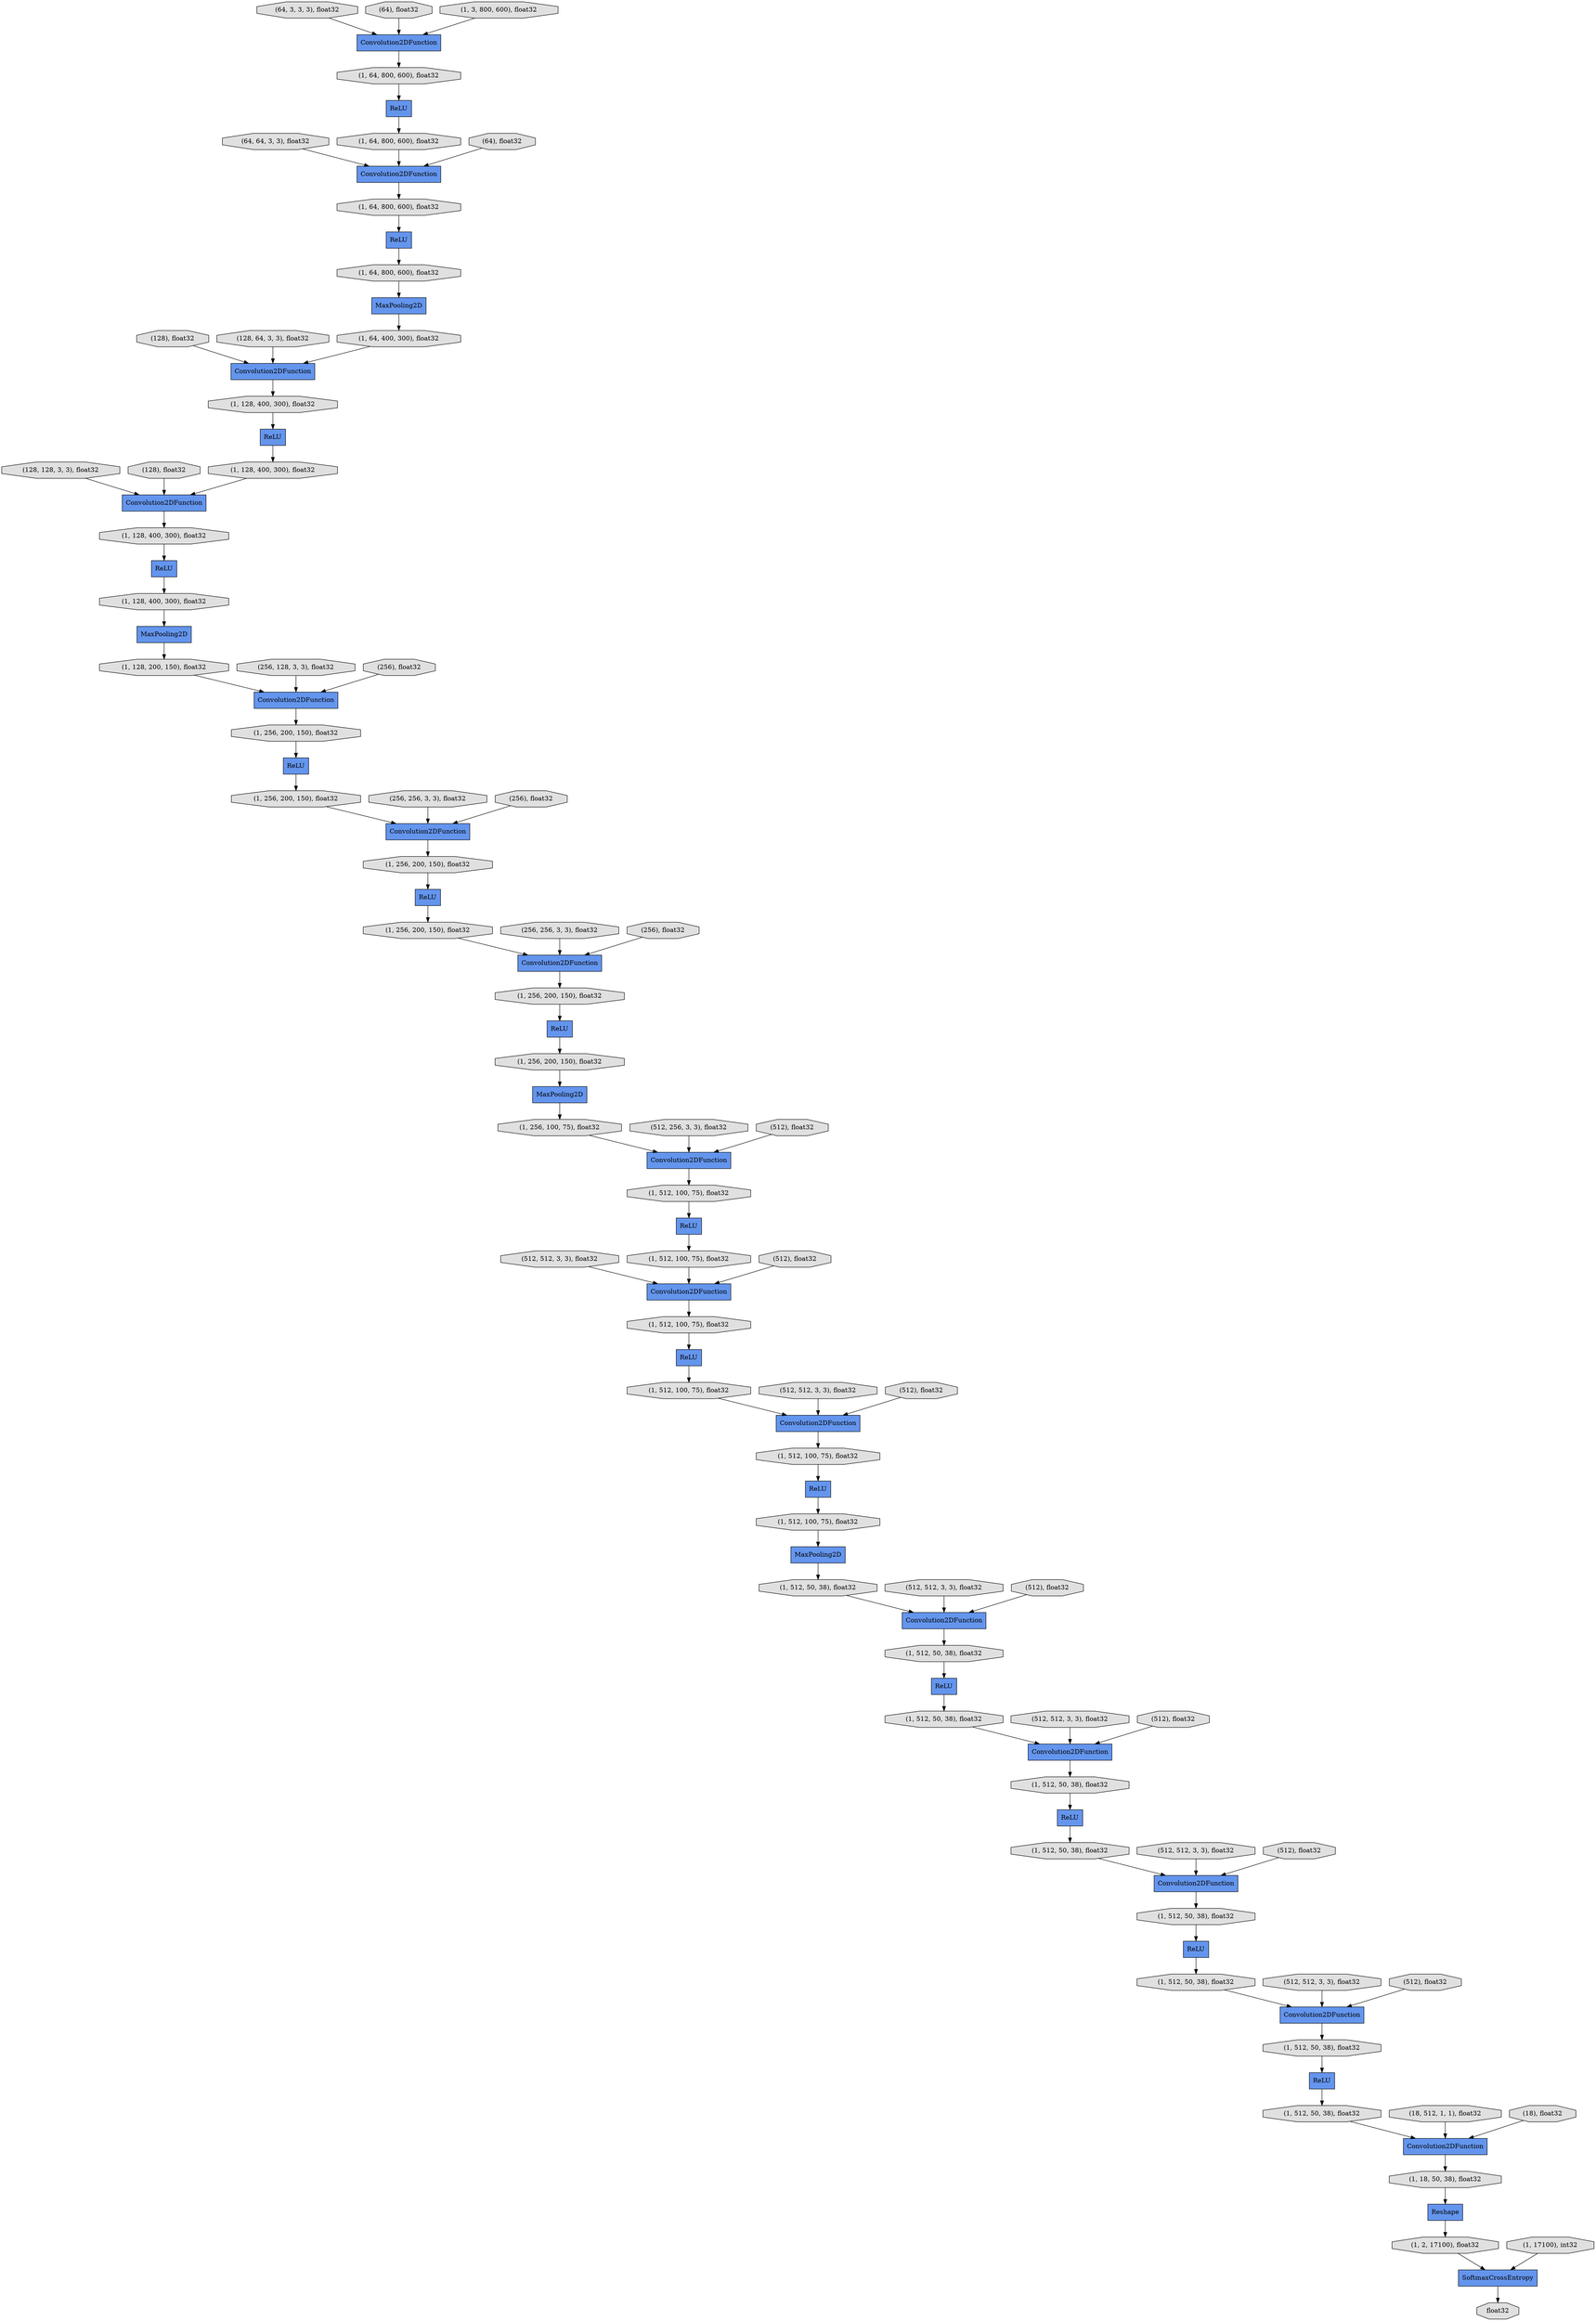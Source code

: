 digraph graphname{rankdir=TB;139751928815760 [shape="octagon",style="filled",fillcolor="#E0E0E0",label="(512, 512, 3, 3), float32"];139751840628944 [shape="octagon",style="filled",fillcolor="#E0E0E0",label="(1, 512, 50, 38), float32"];139751840629008 [shape="record",style="filled",fillcolor="#6495ED",label="Convolution2DFunction"];139751848526160 [shape="record",style="filled",fillcolor="#6495ED",label="Convolution2DFunction"];139751928771984 [shape="octagon",style="filled",fillcolor="#E0E0E0",label="(64, 3, 3, 3), float32"];139751928816080 [shape="octagon",style="filled",fillcolor="#E0E0E0",label="(512, 512, 3, 3), float32"];139751840629264 [shape="record",style="filled",fillcolor="#6495ED",label="Convolution2DFunction"];139751928816208 [shape="octagon",style="filled",fillcolor="#E0E0E0",label="(512), float32"];139751928816272 [shape="record",style="filled",fillcolor="#6495ED",label="MaxPooling2D"];139751928816464 [shape="octagon",style="filled",fillcolor="#E0E0E0",label="(512, 512, 3, 3), float32"];139751928816528 [shape="record",style="filled",fillcolor="#6495ED",label="ReLU"];139751928816592 [shape="octagon",style="filled",fillcolor="#E0E0E0",label="(512), float32"];139751929011024 [shape="octagon",style="filled",fillcolor="#E0E0E0",label="(1, 256, 100, 75), float32"];139751840629776 [shape="record",style="filled",fillcolor="#6495ED",label="ReLU"];139751840629840 [shape="octagon",style="filled",fillcolor="#E0E0E0",label="(1, 512, 50, 38), float32"];139751840630288 [shape="record",style="filled",fillcolor="#6495ED",label="Convolution2DFunction"];139751928816784 [shape="octagon",style="filled",fillcolor="#E0E0E0",label="(512, 512, 3, 3), float32"];139751928816848 [shape="record",style="filled",fillcolor="#6495ED",label="ReLU"];139751928815824 [shape="record",style="filled",fillcolor="#6495ED",label="ReLU"];139751928816912 [shape="octagon",style="filled",fillcolor="#E0E0E0",label="(512), float32"];139751840630096 [shape="octagon",style="filled",fillcolor="#E0E0E0",label="(1, 512, 50, 38), float32"];139751840630160 [shape="octagon",style="filled",fillcolor="#E0E0E0",label="(1, 512, 50, 38), float32"];139751928817104 [shape="octagon",style="filled",fillcolor="#E0E0E0",label="(512, 512, 3, 3), float32"];139751928817232 [shape="octagon",style="filled",fillcolor="#E0E0E0",label="(512), float32"];139751848527376 [shape="octagon",style="filled",fillcolor="#E0E0E0",label="(1, 512, 100, 75), float32"];139751848527440 [shape="octagon",style="filled",fillcolor="#E0E0E0",label="(1, 512, 50, 38), float32"];139751848526096 [shape="octagon",style="filled",fillcolor="#E0E0E0",label="(1, 512, 100, 75), float32"];139751848527568 [shape="record",style="filled",fillcolor="#6495ED",label="Convolution2DFunction"];139751928817488 [shape="octagon",style="filled",fillcolor="#E0E0E0",label="(512, 512, 3, 3), float32"];139751840630672 [shape="record",style="filled",fillcolor="#6495ED",label="Reshape"];139751928817616 [shape="octagon",style="filled",fillcolor="#E0E0E0",label="(512), float32"];139751840630800 [shape="octagon",style="filled",fillcolor="#E0E0E0",label="(1, 18, 50, 38), float32"];139751928817744 [shape="octagon",style="filled",fillcolor="#E0E0E0",label="(18, 512, 1, 1), float32"];139751928817872 [shape="octagon",style="filled",fillcolor="#E0E0E0",label="(18), float32"];139751928772304 [shape="octagon",style="filled",fillcolor="#E0E0E0",label="(64, 64, 3, 3), float32"];139751840631376 [shape="octagon",style="filled",fillcolor="#E0E0E0",label="(1, 2, 17100), float32"];139751928772368 [shape="record",style="filled",fillcolor="#6495ED",label="ReLU"];139751848526352 [shape="octagon",style="filled",fillcolor="#E0E0E0",label="(1, 512, 50, 38), float32"];139751929011408 [shape="octagon",style="filled",fillcolor="#E0E0E0",label="(1, 512, 100, 75), float32"];139751928772496 [shape="record",style="filled",fillcolor="#6495ED",label="MaxPooling2D"];139751928817168 [shape="record",style="filled",fillcolor="#6495ED",label="ReLU"];139751849135568 [shape="record",style="filled",fillcolor="#6495ED",label="Convolution2DFunction"];139751840629328 [shape="octagon",style="filled",fillcolor="#E0E0E0",label="(1, 512, 50, 38), float32"];139751929011472 [shape="record",style="filled",fillcolor="#6495ED",label="Convolution2DFunction"];139751847868368 [shape="octagon",style="filled",fillcolor="#E0E0E0",label="(1, 17100), int32"];139751848433360 [shape="record",style="filled",fillcolor="#6495ED",label="Convolution2DFunction"];139751849136080 [shape="octagon",style="filled",fillcolor="#E0E0E0",label="(1, 128, 400, 300), float32"];139751849709712 [shape="octagon",style="filled",fillcolor="#E0E0E0",label="(1, 64, 800, 600), float32"];139751929011600 [shape="octagon",style="filled",fillcolor="#E0E0E0",label="(1, 256, 200, 150), float32"];139752435405200 [shape="record",style="filled",fillcolor="#6495ED",label="ReLU"];139751848432464 [shape="record",style="filled",fillcolor="#6495ED",label="Convolution2DFunction"];139751849710416 [shape="octagon",style="filled",fillcolor="#E0E0E0",label="(1, 128, 400, 300), float32"];139751840629584 [shape="octagon",style="filled",fillcolor="#E0E0E0",label="(1, 512, 50, 38), float32"];139751847867408 [shape="record",style="filled",fillcolor="#6495ED",label="SoftmaxCrossEntropy"];139751847869968 [shape="octagon",style="filled",fillcolor="#E0E0E0",label="float32"];139751928772816 [shape="octagon",style="filled",fillcolor="#E0E0E0",label="(128), float32"];139751928816144 [shape="record",style="filled",fillcolor="#6495ED",label="ReLU"];139751840629648 [shape="octagon",style="filled",fillcolor="#E0E0E0",label="(1, 512, 50, 38), float32"];139751929009552 [shape="octagon",style="filled",fillcolor="#E0E0E0",label="(1, 512, 100, 75), float32"];139751848433552 [shape="octagon",style="filled",fillcolor="#E0E0E0",label="(1, 64, 800, 600), float32"];139751928772048 [shape="record",style="filled",fillcolor="#6495ED",label="ReLU"];139751928772112 [shape="octagon",style="filled",fillcolor="#E0E0E0",label="(64), float32"];139753167517968 [shape="octagon",style="filled",fillcolor="#E0E0E0",label="(128, 64, 3, 3), float32"];139751929009808 [shape="octagon",style="filled",fillcolor="#E0E0E0",label="(1, 256, 200, 150), float32"];139751929009872 [shape="octagon",style="filled",fillcolor="#E0E0E0",label="(1, 256, 200, 150), float32"];139751848433424 [shape="record",style="filled",fillcolor="#6495ED",label="Convolution2DFunction"];139751929009936 [shape="octagon",style="filled",fillcolor="#E0E0E0",label="(1, 512, 100, 75), float32"];139751848432528 [shape="octagon",style="filled",fillcolor="#E0E0E0",label="(1, 64, 800, 600), float32"];139751928815888 [shape="octagon",style="filled",fillcolor="#E0E0E0",label="(512), float32"];139751928772432 [shape="octagon",style="filled",fillcolor="#E0E0E0",label="(64), float32"];139751849711504 [shape="octagon",style="filled",fillcolor="#E0E0E0",label="(1, 64, 400, 300), float32"];139751929010128 [shape="octagon",style="filled",fillcolor="#E0E0E0",label="(1, 256, 200, 150), float32"];139751929010256 [shape="record",style="filled",fillcolor="#6495ED",label="Convolution2DFunction"];139751929010320 [shape="record",style="filled",fillcolor="#6495ED",label="Convolution2DFunction"];139751929010384 [shape="record",style="filled",fillcolor="#6495ED",label="Convolution2DFunction"];139751929010448 [shape="octagon",style="filled",fillcolor="#E0E0E0",label="(1, 128, 200, 150), float32"];139751928773008 [shape="octagon",style="filled",fillcolor="#E0E0E0",label="(128, 128, 3, 3), float32"];139751928773072 [shape="record",style="filled",fillcolor="#6495ED",label="ReLU"];139751928773136 [shape="octagon",style="filled",fillcolor="#E0E0E0",label="(128), float32"];139751849712208 [shape="octagon",style="filled",fillcolor="#E0E0E0",label="(1, 128, 400, 300), float32"];139751929010832 [shape="octagon",style="filled",fillcolor="#E0E0E0",label="(1, 256, 200, 150), float32"];139751848434384 [shape="octagon",style="filled",fillcolor="#E0E0E0",label="(1, 64, 800, 600), float32"];139751928773392 [shape="octagon",style="filled",fillcolor="#E0E0E0",label="(256, 128, 3, 3), float32"];139751928773456 [shape="record",style="filled",fillcolor="#6495ED",label="ReLU"];139751928773520 [shape="octagon",style="filled",fillcolor="#E0E0E0",label="(256), float32"];139751848435536 [shape="octagon",style="filled",fillcolor="#E0E0E0",label="(1, 3, 800, 600), float32"];139751849712656 [shape="record",style="filled",fillcolor="#6495ED",label="Convolution2DFunction"];139751928773712 [shape="octagon",style="filled",fillcolor="#E0E0E0",label="(256, 256, 3, 3), float32"];139751928773776 [shape="record",style="filled",fillcolor="#6495ED",label="ReLU"];139751928773840 [shape="octagon",style="filled",fillcolor="#E0E0E0",label="(256), float32"];139751849712912 [shape="octagon",style="filled",fillcolor="#E0E0E0",label="(1, 128, 400, 300), float32"];139751929011536 [shape="octagon",style="filled",fillcolor="#E0E0E0",label="(1, 256, 200, 150), float32"];139751928774032 [shape="octagon",style="filled",fillcolor="#E0E0E0",label="(256, 256, 3, 3), float32"];139751928774096 [shape="record",style="filled",fillcolor="#6495ED",label="ReLU"];139751928773200 [shape="record",style="filled",fillcolor="#6495ED",label="MaxPooling2D"];139751928774160 [shape="octagon",style="filled",fillcolor="#E0E0E0",label="(256), float32"];139751928774224 [shape="record",style="filled",fillcolor="#6495ED",label="MaxPooling2D"];139751848527120 [shape="octagon",style="filled",fillcolor="#E0E0E0",label="(1, 512, 100, 75), float32"];139751928774416 [shape="octagon",style="filled",fillcolor="#E0E0E0",label="(512, 256, 3, 3), float32"];139751928774480 [shape="record",style="filled",fillcolor="#6495ED",label="ReLU"];139751928774544 [shape="octagon",style="filled",fillcolor="#E0E0E0",label="(512), float32"];139751849710928 [shape="record",style="filled",fillcolor="#6495ED",label="Convolution2DFunction"];139751928773072 -> 139751849136080;139751840630672 -> 139751840631376;139751928815824 -> 139751848526096;139751848432464 -> 139751840629840;139751840629648 -> 139751848432464;139751928817168 -> 139751840629648;139751848527440 -> 139751928816528;139751928774096 -> 139751929010832;139751928816080 -> 139751848527568;139751928772112 -> 139751848433360;139751928817872 -> 139751840630288;139751840630800 -> 139751840630672;139751840629264 -> 139751840630096;139751849135568 -> 139751929011536;139751849712656 -> 139751849712912;139751848527376 -> 139751928816144;139751928817744 -> 139751840630288;139751928772816 -> 139751849710928;139751929011536 -> 139751928773456;139751848527568 -> 139751848527376;139751849710928 -> 139751849710416;139751928773840 -> 139751929011472;139751929010256 -> 139751929009552;139751928815760 -> 139751929010256;139751848527120 -> 139751928816272;139751928772368 -> 139751849709712;139751928816208 -> 139751848527568;139751928816528 -> 139751840628944;139751848434384 -> 139751928772048;139751929010384 -> 139751929009936;139751840630288 -> 139751840630800;139751929009552 -> 139751928815824;139751928774160 -> 139751929010320;139751840630096 -> 139751928817168;139751928774416 -> 139751929010384;139751928774480 -> 139751929011408;139751928815888 -> 139751929010256;139751848433360 -> 139751848434384;139751849712912 -> 139751928773072;139751848526096 -> 139751848527568;139751840629776 -> 139751840630160;139751840629008 -> 139751840629584;139751928772304 -> 139751848433424;139751928773392 -> 139751849135568;139751928773200 -> 139751929010448;139751928816592 -> 139751848526160;139751928772432 -> 139751848433424;139751840631376 -> 139751847867408;139751849136080 -> 139751928773200;139751849710416 -> 139752435405200;139751928816272 -> 139751848526352;139751929009808 -> 139751928773776;139751928817104 -> 139751840629264;139751848433424 -> 139751848432528;139751847867408 -> 139751847869968;139751928772048 -> 139751848433552;139751929011600 -> 139751929010320;139751928817488 -> 139751848432464;139751929010448 -> 139751849135568;139751928816848 -> 139751840629328;139751928772496 -> 139751849711504;139751928771984 -> 139751848433360;139751928774224 -> 139751929011024;139751840629328 -> 139751840629264;139751847868368 -> 139751847867408;139752435405200 -> 139751849712208;139751928774032 -> 139751929010320;139751929010320 -> 139751929010128;139751929009936 -> 139751928774480;139751849711504 -> 139751849710928;139751849712208 -> 139751849712656;139751849709712 -> 139751928772496;139751928816912 -> 139751840629008;139751929010128 -> 139751928774096;139751929009872 -> 139751929011472;139751848526160 -> 139751848527440;139751928817232 -> 139751840629264;139751840629840 -> 139751840629776;139751928773776 -> 139751929011600;139751929011472 -> 139751929009808;139751848526352 -> 139751848526160;139751928816464 -> 139751848526160;139751929011408 -> 139751929010256;139751848435536 -> 139751848433360;139753167517968 -> 139751849710928;139751929010832 -> 139751928774224;139751929011024 -> 139751929010384;139751840630160 -> 139751840630288;139751928773520 -> 139751849135568;139751928773712 -> 139751929011472;139751928817616 -> 139751848432464;139751928774544 -> 139751929010384;139751928773008 -> 139751849712656;139751928773456 -> 139751929009872;139751848433552 -> 139751848433424;139751928773136 -> 139751849712656;139751848432528 -> 139751928772368;139751928816144 -> 139751848527120;139751840628944 -> 139751840629008;139751928816784 -> 139751840629008;139751840629584 -> 139751928816848;}